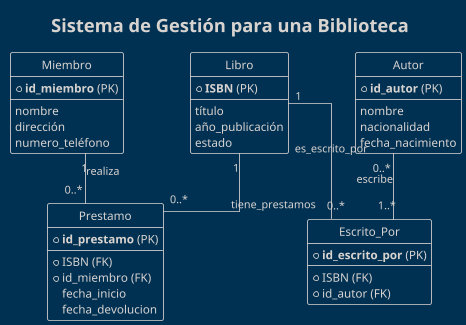 @startuml Biblioteca
title Sistema de Gestión para una Biblioteca
!theme blueprint
skinparam dpi 80
skinparam linetype ortho
skinparam ranksep 60
skinparam nodesep 80
hide circle

' --- Entidades Principales ---
entity "Libro" as Libro {
  + **ISBN** (PK)
  --
  título
  año_publicación
  estado
}

entity "Autor" as Autor {
  + **id_autor** (PK)
  --
  nombre
  nacionalidad
  fecha_nacimiento
}

entity "Miembro" as Miembro {
  + **id_miembro** (PK)
  --
  nombre
  dirección
  numero_teléfono
}

' Entidad para el Préstamo 
entity "Prestamo" as Prestamo {
  + **id_prestamo** (PK)
  --
  + ISBN (FK)
  + id_miembro (FK)
  fecha_inicio
  fecha_devolucion
}

' Entidad Asociativa para N:M Libro-Autor [cite: 238, 254]
entity "Escrito_Por" as Escrito_Por {
 + **id_escrito_por** (PK)
 --
 + ISBN (FK)
 + id_autor (FK)
}

' --- Relaciones ---
Libro "1" -- "0..*" Escrito_Por : es_escrito_por
Autor "0..*" -- "1..*" Escrito_Por : escribe

Miembro "1" -- "0..*" Prestamo : realiza
Libro "1" -- "0..*" Prestamo : tiene_prestamos

@enduml